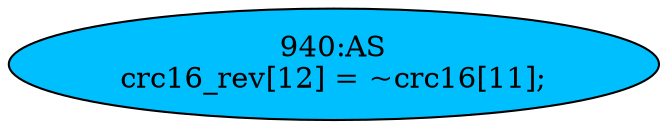 strict digraph "" {
	node [label="\N"];
	"940:AS"	 [ast="<pyverilog.vparser.ast.Assign object at 0x7f55d3d0edd0>",
		def_var="['crc16_rev']",
		fillcolor=deepskyblue,
		label="940:AS
crc16_rev[12] = ~crc16[11];",
		statements="[]",
		style=filled,
		typ=Assign,
		use_var="['crc16']"];
}
